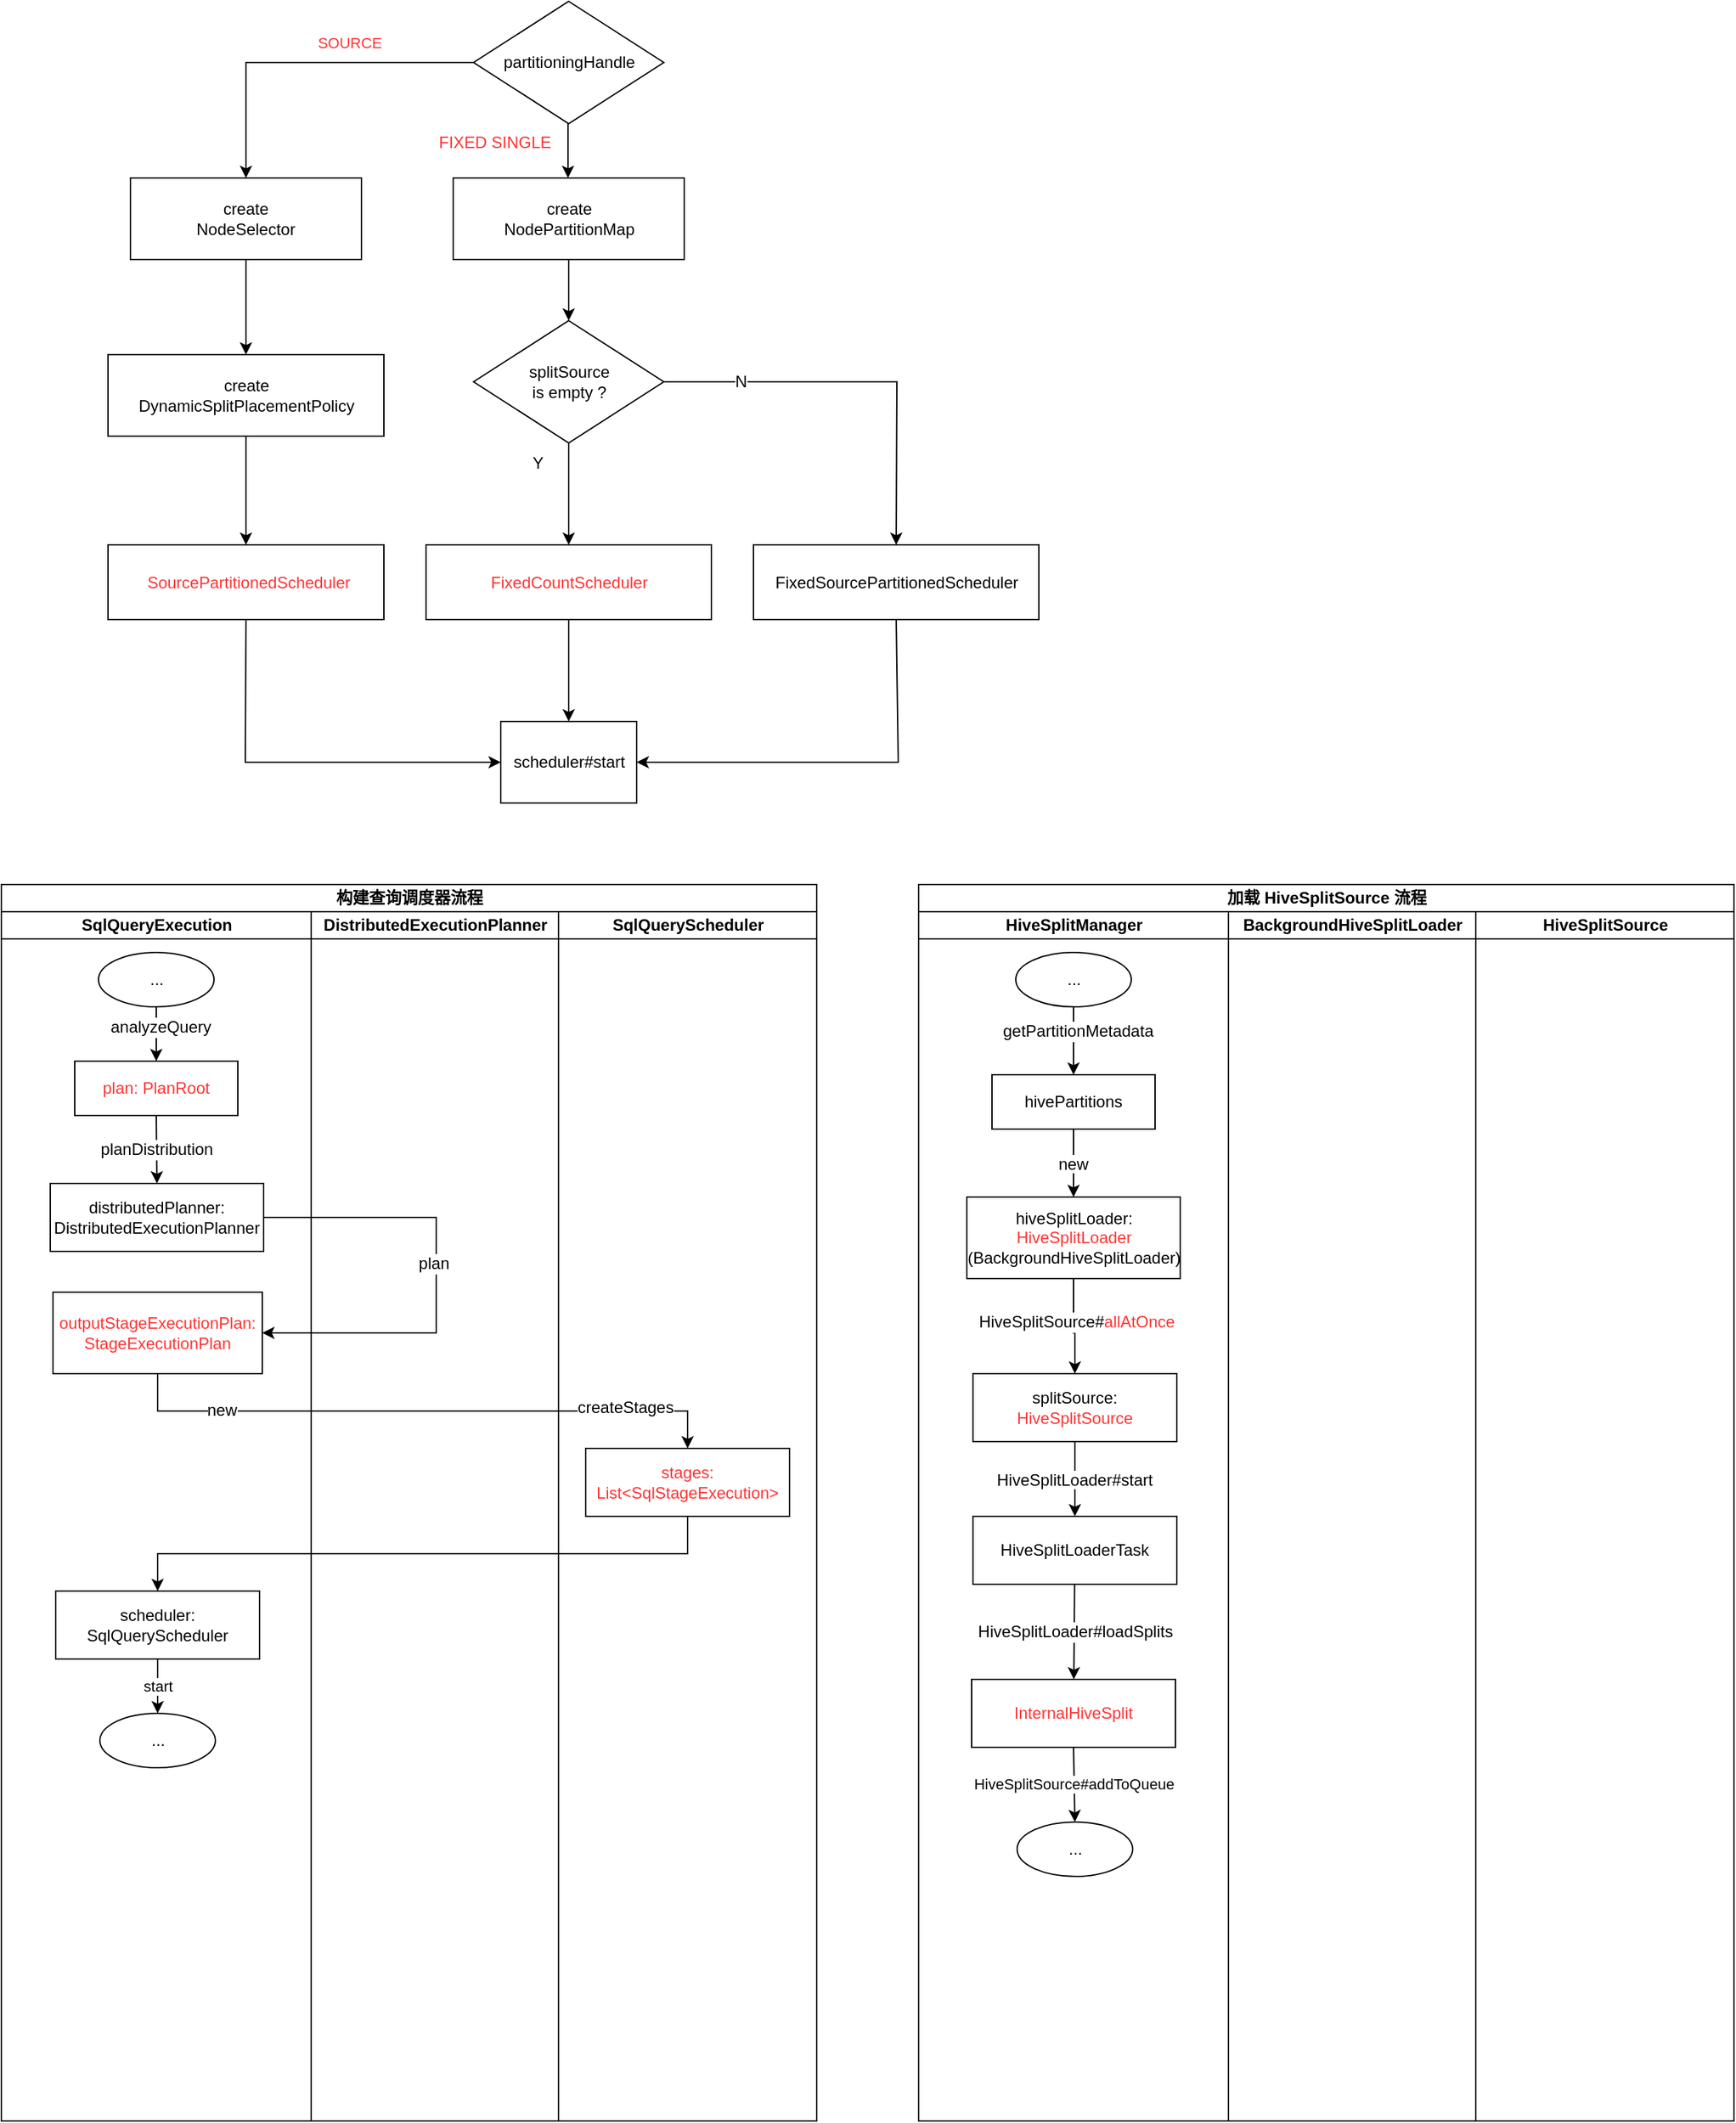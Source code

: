 <mxfile version="12.1.0" type="github" pages="1"><diagram id="IUXzHtW_R0PJzRLwc07r" name="Page-1"><mxGraphModel dx="1426" dy="805" grid="1" gridSize="10" guides="1" tooltips="1" connect="1" arrows="1" fold="1" page="1" pageScale="1" pageWidth="2339" pageHeight="3300" math="0" shadow="0"><root><mxCell id="0"/><mxCell id="1" parent="0"/><mxCell id="SPzI8nF-dsDxfP2UtwFZ-1" value="partitioningHandle" style="rhombus;whiteSpace=wrap;html=1;" vertex="1" parent="1"><mxGeometry x="357.5" y="200" width="140" height="90" as="geometry"/></mxCell><mxCell id="SPzI8nF-dsDxfP2UtwFZ-11" value="scheduler#start" style="whiteSpace=wrap;html=1;align=center;verticalAlign=middle;container=1;recursiveResize=0;treeFolding=1;treeMoving=1;" vertex="1" parent="1"><mxGeometry x="377.5" y="730" width="100" height="60" as="geometry"/></mxCell><mxCell id="SPzI8nF-dsDxfP2UtwFZ-12" value="" style="edgeStyle=elbowEdgeStyle;elbow=vertical;startArrow=none;endArrow=classic;rounded=0;exitX=0.5;exitY=1;exitDx=0;exitDy=0;entryX=0.5;entryY=0;entryDx=0;entryDy=0;endFill=1;" edge="1" target="SPzI8nF-dsDxfP2UtwFZ-30" parent="1" source="SPzI8nF-dsDxfP2UtwFZ-150"><mxGeometry relative="1" as="geometry"><mxPoint x="657.5" y="280" as="sourcePoint"/><mxPoint x="427.5" y="360" as="targetPoint"/></mxGeometry></mxCell><mxCell id="SPzI8nF-dsDxfP2UtwFZ-15" value="create&lt;br&gt;NodeSelector" style="whiteSpace=wrap;html=1;align=center;verticalAlign=middle;container=1;recursiveResize=0;treeFolding=1;treeMoving=1;" vertex="1" parent="1"><mxGeometry x="105" y="330" width="170" height="60" as="geometry"/></mxCell><mxCell id="SPzI8nF-dsDxfP2UtwFZ-16" value="SOURCE" style="edgeStyle=elbowEdgeStyle;elbow=vertical;startArrow=none;endArrow=classic;rounded=0;exitX=0;exitY=0.5;exitDx=0;exitDy=0;endFill=1;fontColor=#FF3333;" edge="1" target="SPzI8nF-dsDxfP2UtwFZ-15" parent="1" source="SPzI8nF-dsDxfP2UtwFZ-1"><mxGeometry x="-0.28" y="-15" relative="1" as="geometry"><mxPoint x="330" y="245" as="sourcePoint"/><Array as="points"><mxPoint x="190" y="245"/></Array><mxPoint as="offset"/></mxGeometry></mxCell><mxCell id="SPzI8nF-dsDxfP2UtwFZ-22" value="" style="edgeStyle=none;rounded=0;orthogonalLoop=1;jettySize=auto;html=1;" edge="1" parent="1" source="SPzI8nF-dsDxfP2UtwFZ-18" target="SPzI8nF-dsDxfP2UtwFZ-21"><mxGeometry relative="1" as="geometry"/></mxCell><mxCell id="SPzI8nF-dsDxfP2UtwFZ-18" value="create&lt;br&gt;DynamicSplitPlacementPolicy" style="whiteSpace=wrap;html=1;align=center;verticalAlign=middle;container=1;recursiveResize=0;treeFolding=1;treeMoving=1;" vertex="1" parent="1"><mxGeometry x="88.5" y="460" width="203" height="60" as="geometry"/></mxCell><mxCell id="SPzI8nF-dsDxfP2UtwFZ-21" value="&amp;nbsp;SourcePartitionedScheduler" style="whiteSpace=wrap;html=1;align=center;verticalAlign=middle;container=1;recursiveResize=0;treeFolding=1;treeMoving=1;fontColor=#FF3333;" vertex="1" parent="1"><mxGeometry x="88.5" y="600" width="203" height="55" as="geometry"/></mxCell><mxCell id="SPzI8nF-dsDxfP2UtwFZ-25" value="" style="edgeStyle=none;rounded=0;orthogonalLoop=1;jettySize=auto;html=1;exitX=0.5;exitY=1;exitDx=0;exitDy=0;entryX=0.5;entryY=0;entryDx=0;entryDy=0;" edge="1" parent="1" source="SPzI8nF-dsDxfP2UtwFZ-15" target="SPzI8nF-dsDxfP2UtwFZ-18"><mxGeometry relative="1" as="geometry"><mxPoint x="270" y="560" as="sourcePoint"/><mxPoint x="270" y="630" as="targetPoint"/></mxGeometry></mxCell><mxCell id="SPzI8nF-dsDxfP2UtwFZ-28" value="" style="edgeStyle=none;rounded=0;orthogonalLoop=1;jettySize=auto;html=1;exitX=0.5;exitY=1;exitDx=0;exitDy=0;entryX=0;entryY=0.5;entryDx=0;entryDy=0;" edge="1" parent="1" source="SPzI8nF-dsDxfP2UtwFZ-21" target="SPzI8nF-dsDxfP2UtwFZ-11"><mxGeometry relative="1" as="geometry"><mxPoint x="279.5" y="950" as="sourcePoint"/><mxPoint x="399.5" y="760" as="targetPoint"/><Array as="points"><mxPoint x="189.5" y="760"/></Array></mxGeometry></mxCell><mxCell id="SPzI8nF-dsDxfP2UtwFZ-30" value="splitSource&lt;br&gt;is empty ?" style="rhombus;whiteSpace=wrap;html=1;" vertex="1" parent="1"><mxGeometry x="357.5" y="435" width="140" height="90" as="geometry"/></mxCell><mxCell id="SPzI8nF-dsDxfP2UtwFZ-31" value="FixedCountScheduler" style="whiteSpace=wrap;html=1;align=center;verticalAlign=middle;container=1;recursiveResize=0;treeFolding=1;treeMoving=1;fontColor=#FF3333;" vertex="1" parent="1"><mxGeometry x="322.5" y="600" width="210" height="55" as="geometry"/></mxCell><mxCell id="SPzI8nF-dsDxfP2UtwFZ-33" value="Y" style="text;html=1;strokeColor=none;fillColor=none;align=center;verticalAlign=middle;whiteSpace=wrap;rounded=0;" vertex="1" parent="1"><mxGeometry x="385" y="530" width="40" height="20" as="geometry"/></mxCell><mxCell id="SPzI8nF-dsDxfP2UtwFZ-39" value="" style="edgeStyle=none;rounded=0;orthogonalLoop=1;jettySize=auto;html=1;exitX=1;exitY=0.5;exitDx=0;exitDy=0;entryX=0.5;entryY=0;entryDx=0;entryDy=0;" edge="1" parent="1" source="SPzI8nF-dsDxfP2UtwFZ-30" target="SPzI8nF-dsDxfP2UtwFZ-40"><mxGeometry relative="1" as="geometry"><mxPoint x="460" y="445" as="sourcePoint"/><mxPoint x="660" y="390" as="targetPoint"/><Array as="points"><mxPoint x="669" y="480"/></Array></mxGeometry></mxCell><mxCell id="SPzI8nF-dsDxfP2UtwFZ-41" value="N" style="text;html=1;resizable=0;points=[];align=center;verticalAlign=middle;labelBackgroundColor=#ffffff;" vertex="1" connectable="0" parent="SPzI8nF-dsDxfP2UtwFZ-39"><mxGeometry x="-0.614" relative="1" as="geometry"><mxPoint as="offset"/></mxGeometry></mxCell><mxCell id="SPzI8nF-dsDxfP2UtwFZ-40" value="&lt;span style=&quot;white-space: normal&quot;&gt;FixedSourcePartitionedScheduler&lt;/span&gt;" style="whiteSpace=wrap;html=1;align=center;verticalAlign=middle;container=1;recursiveResize=0;treeFolding=1;treeMoving=1;" vertex="1" parent="1"><mxGeometry x="563.5" y="600" width="210" height="55" as="geometry"/></mxCell><mxCell id="SPzI8nF-dsDxfP2UtwFZ-43" value="" style="edgeStyle=none;rounded=0;orthogonalLoop=1;jettySize=auto;html=1;exitX=0.5;exitY=1;exitDx=0;exitDy=0;entryX=0.5;entryY=0;entryDx=0;entryDy=0;" edge="1" parent="1" source="SPzI8nF-dsDxfP2UtwFZ-31" target="SPzI8nF-dsDxfP2UtwFZ-11"><mxGeometry relative="1" as="geometry"><mxPoint x="459.5" y="555" as="sourcePoint"/><mxPoint x="440" y="730" as="targetPoint"/></mxGeometry></mxCell><mxCell id="SPzI8nF-dsDxfP2UtwFZ-48" value="构建查询调度器流程" style="swimlane;html=1;childLayout=stackLayout;resizeParent=1;resizeParentMax=0;startSize=20;" vertex="1" parent="1"><mxGeometry x="10" y="850" width="600" height="910" as="geometry"/></mxCell><mxCell id="SPzI8nF-dsDxfP2UtwFZ-97" value="" style="edgeStyle=elbowEdgeStyle;elbow=vertical;startArrow=none;endArrow=classic;rounded=0;exitX=0.5;exitY=1;exitDx=0;exitDy=0;endFill=1;" edge="1" target="SPzI8nF-dsDxfP2UtwFZ-96" parent="SPzI8nF-dsDxfP2UtwFZ-48" source="SPzI8nF-dsDxfP2UtwFZ-89"><mxGeometry relative="1" as="geometry"><mxPoint x="502.5" y="560" as="sourcePoint"/></mxGeometry></mxCell><mxCell id="SPzI8nF-dsDxfP2UtwFZ-49" value="SqlQueryExecution" style="swimlane;html=1;startSize=20;" vertex="1" parent="SPzI8nF-dsDxfP2UtwFZ-48"><mxGeometry y="20" width="228" height="890" as="geometry"/></mxCell><UserObject label="plan: PlanRoot" treeRoot="1" id="SPzI8nF-dsDxfP2UtwFZ-58"><mxCell style="whiteSpace=wrap;html=1;align=center;treeFolding=1;treeMoving=1;container=1;recursiveResize=0;labelBackgroundColor=none;fontColor=#FF3333;" vertex="1" parent="SPzI8nF-dsDxfP2UtwFZ-49"><mxGeometry x="54" y="110" width="120" height="40" as="geometry"/></mxCell></UserObject><mxCell id="SPzI8nF-dsDxfP2UtwFZ-59" value="" style="endArrow=classic;html=1;entryX=0.5;entryY=0;entryDx=0;entryDy=0;" edge="1" parent="SPzI8nF-dsDxfP2UtwFZ-49" target="SPzI8nF-dsDxfP2UtwFZ-58"><mxGeometry width="50" height="50" relative="1" as="geometry"><mxPoint x="114" y="70" as="sourcePoint"/><mxPoint x="139" y="50" as="targetPoint"/></mxGeometry></mxCell><mxCell id="SPzI8nF-dsDxfP2UtwFZ-61" value="analyzeQuery" style="text;html=1;resizable=0;points=[];align=center;verticalAlign=middle;labelBackgroundColor=#ffffff;" vertex="1" connectable="0" parent="SPzI8nF-dsDxfP2UtwFZ-59"><mxGeometry x="-0.28" y="3" relative="1" as="geometry"><mxPoint as="offset"/></mxGeometry></mxCell><mxCell id="SPzI8nF-dsDxfP2UtwFZ-62" value="..." style="ellipse;whiteSpace=wrap;html=1;" vertex="1" parent="SPzI8nF-dsDxfP2UtwFZ-49"><mxGeometry x="71.5" y="30" width="85" height="40" as="geometry"/></mxCell><UserObject label="distributedPlanner:&lt;br&gt;DistributedExecutionPlanner" treeRoot="1" id="SPzI8nF-dsDxfP2UtwFZ-73"><mxCell style="whiteSpace=wrap;html=1;align=center;treeFolding=1;treeMoving=1;container=1;recursiveResize=0;" vertex="1" parent="SPzI8nF-dsDxfP2UtwFZ-49"><mxGeometry x="36" y="200" width="157" height="50" as="geometry"/></mxCell></UserObject><mxCell id="SPzI8nF-dsDxfP2UtwFZ-76" value="" style="endArrow=classic;html=1;exitX=0.5;exitY=1;exitDx=0;exitDy=0;entryX=0.5;entryY=0;entryDx=0;entryDy=0;" edge="1" parent="SPzI8nF-dsDxfP2UtwFZ-49" source="SPzI8nF-dsDxfP2UtwFZ-58" target="SPzI8nF-dsDxfP2UtwFZ-73"><mxGeometry width="50" height="50" relative="1" as="geometry"><mxPoint x="113" y="205" as="sourcePoint"/><mxPoint x="113" y="250" as="targetPoint"/></mxGeometry></mxCell><mxCell id="SPzI8nF-dsDxfP2UtwFZ-77" value="planDistribution" style="text;html=1;resizable=0;points=[];align=center;verticalAlign=middle;labelBackgroundColor=#ffffff;" vertex="1" connectable="0" parent="SPzI8nF-dsDxfP2UtwFZ-76"><mxGeometry x="-0.28" y="3" relative="1" as="geometry"><mxPoint x="-3" y="7" as="offset"/></mxGeometry></mxCell><mxCell id="SPzI8nF-dsDxfP2UtwFZ-65" value="outputStageExecutionPlan:&lt;br&gt;StageExecutionPlan" style="whiteSpace=wrap;html=1;align=center;verticalAlign=middle;container=1;recursiveResize=0;treeFolding=1;treeMoving=1;fontColor=#FF3333;" vertex="1" parent="SPzI8nF-dsDxfP2UtwFZ-49"><mxGeometry x="38" y="280" width="154" height="60" as="geometry"/></mxCell><mxCell id="SPzI8nF-dsDxfP2UtwFZ-66" value="" style="edgeStyle=elbowEdgeStyle;elbow=vertical;startArrow=none;endArrow=classic;rounded=0;endFill=1;exitX=1;exitY=0.5;exitDx=0;exitDy=0;entryX=1;entryY=0.5;entryDx=0;entryDy=0;" edge="1" target="SPzI8nF-dsDxfP2UtwFZ-65" parent="SPzI8nF-dsDxfP2UtwFZ-49" source="SPzI8nF-dsDxfP2UtwFZ-73"><mxGeometry relative="1" as="geometry"><mxPoint x="120" y="360" as="sourcePoint"/><mxPoint x="310" y="440" as="targetPoint"/><Array as="points"><mxPoint x="320" y="350"/><mxPoint x="170" y="270"/><mxPoint x="330" y="300"/><mxPoint x="130" y="280"/><mxPoint x="250" y="290"/><mxPoint x="300" y="270"/><mxPoint x="350" y="310"/><mxPoint x="140" y="310"/><mxPoint x="210" y="400"/></Array></mxGeometry></mxCell><mxCell id="SPzI8nF-dsDxfP2UtwFZ-91" value="&lt;span style=&quot;font-family: &amp;#34;helvetica&amp;#34; , &amp;#34;arial&amp;#34; , sans-serif ; font-size: 0px ; background-color: rgb(248 , 249 , 250)&quot;&gt;%3CmxGraphModel%3E%3Croot%3E%3CmxCell%20id%3D%220%22%2F%3E%3CmxCell%20id%3D%221%22%20parent%3D%220%22%2F%3E%3CmxCell%20id%3D%222%22%20value%3D%22plan%22%20style%3D%22text%3Bhtml%3D1%3Bresizable%3D0%3Bpoints%3D%5B%5D%3Balign%3Dcenter%3BverticalAlign%3Dmiddle%3BlabelBackgroundColor%3D%23ffffff%3B%22%20vertex%3D%221%22%20connectable%3D%220%22%20parent%3D%221%22%3E%3CmxGeometry%20x%3D%22277%22%20y%3D%221158%22%20as%3D%22geometry%22%3E%3CmxPoint%20as%3D%22offset%22%2F%3E%3C%2FmxGeometry%3E%3C%2FmxCell%3E%3C%2Froot%3E%3C%2FmxGraphModel%3E&lt;/span&gt;" style="text;html=1;resizable=0;points=[];align=center;verticalAlign=middle;labelBackgroundColor=#ffffff;" vertex="1" connectable="0" parent="SPzI8nF-dsDxfP2UtwFZ-66"><mxGeometry x="0.422" relative="1" as="geometry"><mxPoint as="offset"/></mxGeometry></mxCell><mxCell id="SPzI8nF-dsDxfP2UtwFZ-93" value="&lt;span style=&quot;font-family: &amp;#34;helvetica&amp;#34; , &amp;#34;arial&amp;#34; , sans-serif ; font-size: 0px ; background-color: rgb(248 , 249 , 250)&quot;&gt;%3CmxGraphModel%3E%3Croot%3E%3CmxCell%20id%3D%220%22%2F%3E%3CmxCell%20id%3D%221%22%20parent%3D%220%22%2F%3E%3CmxCell%20id%3D%222%22%20value%3D%22plan%22%20style%3D%22text%3Bhtml%3D1%3Bresizable%3D0%3Bpoints%3D%5B%5D%3Balign%3Dcenter%3BverticalAlign%3Dmiddle%3BlabelBackgroundColor%3D%23ffffff%3B%22%20vertex%3D%221%22%20connectable%3D%220%22%20parent%3D%221%22%3E%3CmxGeometry%20x%3D%22425%22%20y%3D%221250%22%20as%3D%22geometry%22%3E%3CmxPoint%20as%3D%22offset%22%2F%3E%3C%2FmxGeometry%3E%3C%2FmxCell%3E%3C%2Froot%3E%3C%2FmxGraphModel%3E&lt;/span&gt;&lt;span style=&quot;font-family: &amp;#34;helvetica&amp;#34; , &amp;#34;arial&amp;#34; , sans-serif ; font-size: 0px ; background-color: rgb(248 , 249 , 250)&quot;&gt;%3CmxGraphModel%3E%3Croot%3E%3CmxCell%20id%3D%220%22%2F%3E%3CmxCell%20id%3D%221%22%20parent%3D%220%22%2F%3E%3CmxCell%20id%3D%222%22%20value%3D%22plan%22%20style%3D%22text%3Bhtml%3D1%3Bresizable%3D0%3Bpoints%3D%5B%5D%3Balign%3Dcenter%3BverticalAlign%3Dmiddle%3BlabelBackgroundColor%3D%23ffffff%3B%22%20vertex%3D%221%22%20connectable%3D%220%22%20parent%3D%221%22%3E%3CmxGeometry%20x%3D%22425%22%20y%3D%221250%22%20as%3D%22geometry%22%3E%3CmxPoint%20as%3D%22offset%22%2F%3E%3C%2FmxGeometry%3E%3C%2FmxCell%3E%3C%2Froot%3E%3C%2FmxGraphModel%3Eplan&lt;br&gt;&lt;br&gt;&lt;/span&gt;" style="text;html=1;resizable=0;points=[];align=center;verticalAlign=middle;labelBackgroundColor=#ffffff;" vertex="1" connectable="0" parent="SPzI8nF-dsDxfP2UtwFZ-66"><mxGeometry x="-0.042" relative="1" as="geometry"><mxPoint as="offset"/></mxGeometry></mxCell><mxCell id="SPzI8nF-dsDxfP2UtwFZ-94" value="plan" style="text;html=1;resizable=0;points=[];align=center;verticalAlign=middle;labelBackgroundColor=#ffffff;" vertex="1" connectable="0" parent="SPzI8nF-dsDxfP2UtwFZ-66"><mxGeometry x="-0.057" y="-2" relative="1" as="geometry"><mxPoint as="offset"/></mxGeometry></mxCell><mxCell id="SPzI8nF-dsDxfP2UtwFZ-96" value="scheduler:&lt;br&gt;SqlQueryScheduler" style="whiteSpace=wrap;html=1;align=center;verticalAlign=middle;container=1;recursiveResize=0;treeFolding=1;treeMoving=1;" vertex="1" parent="SPzI8nF-dsDxfP2UtwFZ-49"><mxGeometry x="40" y="500" width="150" height="50" as="geometry"/></mxCell><mxCell id="SPzI8nF-dsDxfP2UtwFZ-103" value="..." style="ellipse;whiteSpace=wrap;html=1;" vertex="1" parent="SPzI8nF-dsDxfP2UtwFZ-49"><mxGeometry x="72.5" y="590" width="85" height="40" as="geometry"/></mxCell><mxCell id="SPzI8nF-dsDxfP2UtwFZ-104" value="start" style="endArrow=classic;html=1;exitX=0.5;exitY=1;exitDx=0;exitDy=0;entryX=0.5;entryY=0;entryDx=0;entryDy=0;" edge="1" parent="SPzI8nF-dsDxfP2UtwFZ-49" source="SPzI8nF-dsDxfP2UtwFZ-96" target="SPzI8nF-dsDxfP2UtwFZ-103"><mxGeometry width="50" height="50" relative="1" as="geometry"><mxPoint x="113" y="540" as="sourcePoint"/><mxPoint x="113.5" y="590" as="targetPoint"/></mxGeometry></mxCell><mxCell id="SPzI8nF-dsDxfP2UtwFZ-50" value="DistributedExecutionPlanner" style="swimlane;html=1;startSize=20;" vertex="1" parent="SPzI8nF-dsDxfP2UtwFZ-48"><mxGeometry x="228" y="20" width="182" height="890" as="geometry"/></mxCell><mxCell id="SPzI8nF-dsDxfP2UtwFZ-51" value="SqlQueryScheduler" style="swimlane;html=1;startSize=20;" vertex="1" parent="SPzI8nF-dsDxfP2UtwFZ-48"><mxGeometry x="410" y="20" width="190" height="890" as="geometry"/></mxCell><mxCell id="SPzI8nF-dsDxfP2UtwFZ-89" value="stages:&lt;br&gt;List&amp;lt;SqlStageExecution&amp;gt;" style="whiteSpace=wrap;html=1;align=center;verticalAlign=middle;container=1;recursiveResize=0;treeFolding=1;treeMoving=1;fontColor=#FF3333;" vertex="1" parent="SPzI8nF-dsDxfP2UtwFZ-51"><mxGeometry x="20" y="395" width="150" height="50" as="geometry"/></mxCell><mxCell id="SPzI8nF-dsDxfP2UtwFZ-90" value="" style="edgeStyle=elbowEdgeStyle;elbow=vertical;startArrow=none;endArrow=classic;rounded=0;exitX=0.5;exitY=1;exitDx=0;exitDy=0;endFill=1;" edge="1" target="SPzI8nF-dsDxfP2UtwFZ-89" parent="SPzI8nF-dsDxfP2UtwFZ-48" source="SPzI8nF-dsDxfP2UtwFZ-65"><mxGeometry relative="1" as="geometry"><mxPoint x="115" y="465" as="sourcePoint"/></mxGeometry></mxCell><mxCell id="SPzI8nF-dsDxfP2UtwFZ-95" value="createStages" style="text;html=1;resizable=0;points=[];align=center;verticalAlign=middle;labelBackgroundColor=#ffffff;" vertex="1" connectable="0" parent="SPzI8nF-dsDxfP2UtwFZ-90"><mxGeometry x="0.669" y="3" relative="1" as="geometry"><mxPoint as="offset"/></mxGeometry></mxCell><mxCell id="SPzI8nF-dsDxfP2UtwFZ-100" value="new" style="text;html=1;resizable=0;points=[];align=center;verticalAlign=middle;labelBackgroundColor=#ffffff;" vertex="1" connectable="0" parent="SPzI8nF-dsDxfP2UtwFZ-90"><mxGeometry x="-0.665" y="1" relative="1" as="geometry"><mxPoint as="offset"/></mxGeometry></mxCell><mxCell id="SPzI8nF-dsDxfP2UtwFZ-109" value="加载 HiveSplitSource 流程" style="swimlane;html=1;childLayout=stackLayout;resizeParent=1;resizeParentMax=0;startSize=20;" vertex="1" parent="1"><mxGeometry x="685" y="850" width="600" height="910" as="geometry"/></mxCell><mxCell id="SPzI8nF-dsDxfP2UtwFZ-111" value="HiveSplitManager" style="swimlane;html=1;startSize=20;" vertex="1" parent="SPzI8nF-dsDxfP2UtwFZ-109"><mxGeometry y="20" width="228" height="890" as="geometry"/></mxCell><UserObject label="hivePartitions" treeRoot="1" id="SPzI8nF-dsDxfP2UtwFZ-112"><mxCell style="whiteSpace=wrap;html=1;align=center;treeFolding=1;treeMoving=1;container=1;recursiveResize=0;labelBackgroundColor=none;fontColor=#000000;" vertex="1" parent="SPzI8nF-dsDxfP2UtwFZ-111"><mxGeometry x="54" y="120" width="120" height="40" as="geometry"/></mxCell></UserObject><mxCell id="SPzI8nF-dsDxfP2UtwFZ-113" value="" style="endArrow=classic;html=1;entryX=0.5;entryY=0;entryDx=0;entryDy=0;" edge="1" parent="SPzI8nF-dsDxfP2UtwFZ-111" target="SPzI8nF-dsDxfP2UtwFZ-112"><mxGeometry width="50" height="50" relative="1" as="geometry"><mxPoint x="114" y="70" as="sourcePoint"/><mxPoint x="139" y="50" as="targetPoint"/></mxGeometry></mxCell><mxCell id="SPzI8nF-dsDxfP2UtwFZ-114" value="getPartitionMetadata" style="text;html=1;resizable=0;points=[];align=center;verticalAlign=middle;labelBackgroundColor=#ffffff;" vertex="1" connectable="0" parent="SPzI8nF-dsDxfP2UtwFZ-113"><mxGeometry x="-0.28" y="3" relative="1" as="geometry"><mxPoint as="offset"/></mxGeometry></mxCell><mxCell id="SPzI8nF-dsDxfP2UtwFZ-115" value="..." style="ellipse;whiteSpace=wrap;html=1;" vertex="1" parent="SPzI8nF-dsDxfP2UtwFZ-111"><mxGeometry x="71.5" y="30" width="85" height="40" as="geometry"/></mxCell><UserObject label="hiveSplitLoader:&lt;br&gt;&lt;font color=&quot;#ff3333&quot;&gt;HiveSplitLoader&lt;/font&gt; &lt;br&gt;(BackgroundHiveSplitLoader&lt;span style=&quot;font-family: &amp;#34;helvetica&amp;#34; , &amp;#34;arial&amp;#34; , sans-serif ; font-size: 0px ; white-space: nowrap&quot;&gt;%3CmxGraphModel%3E%3Croot%3E%3CmxCell%20id%3D%220%22%2F%3E%3CmxCell%20id%3D%221%22%20parent%3D%220%22%2F%3E%3CmxCell%20id%3D%222%22%20value%3D%22%22%20style%3D%22edgeStyle%3DelbowEdgeStyle%3Belbow%3Dvertical%3BstartArrow%3Dnone%3BendArrow%3Dclassic%3Brounded%3D0%3BexitX%3D0.5%3BexitY%3D1%3BexitDx%3D0%3BexitDy%3D0%3BendFill%3D1%3B%22%20edge%3D%221%22%20parent%3D%221%22%3E%3CmxGeometry%20relative%3D%221%22%20as%3D%22geometry%22%3E%3CmxPoint%20x%3D%22800%22%20y%3D%221120%22%20as%3D%22sourcePoint%22%2F%3E%3CmxPoint%20x%3D%221185%22%20y%3D%221180%22%20as%3D%22targetPoint%22%2F%3E%3CArray%20as%3D%22points%22%3E%3CmxPoint%20x%3D%221000%22%20y%3D%221150%22%2F%3E%3C%2FArray%3E%3C%2FmxGeometry%3E%3C%2FmxCell%3E%3CmxCell%20id%3D%223%22%20value%3D%22allAtOnce%22%20style%3D%22text%3Bhtml%3D1%3Bresizable%3D0%3Bpoints%3D%5B%5D%3Balign%3Dcenter%3BverticalAlign%3Dmiddle%3BlabelBackgroundColor%3D%23ffffff%3BfontColor%3D%23000000%3B%22%20vertex%3D%221%22%20connectable%3D%220%22%20parent%3D%222%22%3E%3CmxGeometry%20x%3D%220.634%22%20y%3D%221%22%20relative%3D%221%22%20as%3D%22geometry%22%3E%3CmxPoint%20x%3D%227%22%20y%3D%22-19%22%20as%3D%22offset%22%2F%3E%3C%2FmxGeometry%3E%3C%2FmxCell%3E%3C%2Froot%3E%3C%2FmxGraphModel%&lt;/span&gt;)" treeRoot="1" id="SPzI8nF-dsDxfP2UtwFZ-116"><mxCell style="whiteSpace=wrap;html=1;align=center;treeFolding=1;treeMoving=1;container=1;recursiveResize=0;" vertex="1" parent="SPzI8nF-dsDxfP2UtwFZ-111"><mxGeometry x="35.5" y="210" width="157" height="60" as="geometry"/></mxCell></UserObject><mxCell id="SPzI8nF-dsDxfP2UtwFZ-142" value="HiveSplitLoader#loadSplits" style="edgeStyle=none;rounded=0;orthogonalLoop=1;jettySize=auto;html=1;endArrow=classic;endFill=1;fontSize=12;fontColor=#000000;" edge="1" parent="SPzI8nF-dsDxfP2UtwFZ-111" source="SPzI8nF-dsDxfP2UtwFZ-124" target="SPzI8nF-dsDxfP2UtwFZ-141"><mxGeometry relative="1" as="geometry"/></mxCell><mxCell id="SPzI8nF-dsDxfP2UtwFZ-124" value="HiveSplitLoaderTask" style="whiteSpace=wrap;html=1;align=center;verticalAlign=middle;container=1;recursiveResize=0;treeFolding=1;treeMoving=1;" vertex="1" parent="SPzI8nF-dsDxfP2UtwFZ-111"><mxGeometry x="40" y="445" width="150" height="50" as="geometry"/></mxCell><mxCell id="SPzI8nF-dsDxfP2UtwFZ-141" value="&lt;font color=&quot;#ff3333&quot;&gt;InternalHiveSplit&lt;/font&gt;" style="whiteSpace=wrap;html=1;align=center;verticalAlign=middle;container=1;recursiveResize=0;treeFolding=1;treeMoving=1;" vertex="1" parent="SPzI8nF-dsDxfP2UtwFZ-111"><mxGeometry x="39" y="565" width="150" height="50" as="geometry"/></mxCell><mxCell id="SPzI8nF-dsDxfP2UtwFZ-125" value="..." style="ellipse;whiteSpace=wrap;html=1;" vertex="1" parent="SPzI8nF-dsDxfP2UtwFZ-111"><mxGeometry x="72.5" y="670" width="85" height="40" as="geometry"/></mxCell><mxCell id="SPzI8nF-dsDxfP2UtwFZ-126" value="HiveSplitSource#addToQueue" style="endArrow=classic;html=1;entryX=0.5;entryY=0;entryDx=0;entryDy=0;exitX=0.5;exitY=1;exitDx=0;exitDy=0;" edge="1" parent="SPzI8nF-dsDxfP2UtwFZ-111" source="SPzI8nF-dsDxfP2UtwFZ-141" target="SPzI8nF-dsDxfP2UtwFZ-125"><mxGeometry width="50" height="50" relative="1" as="geometry"><mxPoint x="155" y="570" as="sourcePoint"/><mxPoint x="113.5" y="590" as="targetPoint"/></mxGeometry></mxCell><mxCell id="SPzI8nF-dsDxfP2UtwFZ-138" value="new" style="edgeStyle=elbowEdgeStyle;elbow=vertical;startArrow=none;endArrow=classic;rounded=0;exitX=0.5;exitY=1;exitDx=0;exitDy=0;endFill=1;entryX=0.5;entryY=0;entryDx=0;entryDy=0;fontSize=12;" edge="1" parent="SPzI8nF-dsDxfP2UtwFZ-111" source="SPzI8nF-dsDxfP2UtwFZ-112" target="SPzI8nF-dsDxfP2UtwFZ-116"><mxGeometry relative="1" as="geometry"><mxPoint x="125" y="260" as="sourcePoint"/><mxPoint x="510" y="320" as="targetPoint"/><Array as="points"><mxPoint x="125" y="190"/></Array></mxGeometry></mxCell><mxCell id="SPzI8nF-dsDxfP2UtwFZ-129" value="splitSource:&lt;br&gt;&lt;font color=&quot;#ff3333&quot;&gt;HiveSplitSource&lt;/font&gt;" style="whiteSpace=wrap;html=1;align=center;verticalAlign=middle;container=1;recursiveResize=0;treeFolding=1;treeMoving=1;fontColor=#000000;" vertex="1" parent="SPzI8nF-dsDxfP2UtwFZ-111"><mxGeometry x="40" y="340" width="150" height="50" as="geometry"/></mxCell><mxCell id="SPzI8nF-dsDxfP2UtwFZ-110" value="HiveSplitLoader#start" style="edgeStyle=elbowEdgeStyle;elbow=horizontal;startArrow=none;endArrow=classic;rounded=0;exitX=0.5;exitY=1;exitDx=0;exitDy=0;endFill=1;entryX=0.5;entryY=0;entryDx=0;entryDy=0;fontSize=12;" edge="1" parent="SPzI8nF-dsDxfP2UtwFZ-111" source="SPzI8nF-dsDxfP2UtwFZ-129" target="SPzI8nF-dsDxfP2UtwFZ-124"><mxGeometry relative="1" as="geometry"><mxPoint x="502.5" y="540" as="sourcePoint"/><mxPoint x="115" y="480" as="targetPoint"/><Array as="points"/></mxGeometry></mxCell><mxCell id="SPzI8nF-dsDxfP2UtwFZ-130" value="" style="edgeStyle=elbowEdgeStyle;elbow=vertical;startArrow=none;endArrow=classic;rounded=0;exitX=0.5;exitY=1;exitDx=0;exitDy=0;endFill=1;entryX=0.5;entryY=0;entryDx=0;entryDy=0;" edge="1" parent="SPzI8nF-dsDxfP2UtwFZ-111" source="SPzI8nF-dsDxfP2UtwFZ-116" target="SPzI8nF-dsDxfP2UtwFZ-129"><mxGeometry relative="1" as="geometry"><mxPoint x="115" y="360" as="sourcePoint"/><Array as="points"><mxPoint x="125" y="310"/><mxPoint x="465" y="310"/></Array></mxGeometry></mxCell><mxCell id="SPzI8nF-dsDxfP2UtwFZ-137" value="HiveSplitSource#&lt;font color=&quot;#ff3333&quot;&gt;allAtOnce&lt;/font&gt;" style="text;html=1;resizable=0;points=[];align=center;verticalAlign=middle;labelBackgroundColor=#ffffff;fontColor=#000000;" vertex="1" connectable="0" parent="SPzI8nF-dsDxfP2UtwFZ-130"><mxGeometry x="0.634" y="1" relative="1" as="geometry"><mxPoint y="-25" as="offset"/></mxGeometry></mxCell><mxCell id="SPzI8nF-dsDxfP2UtwFZ-140" style="edgeStyle=none;rounded=0;orthogonalLoop=1;jettySize=auto;html=1;entryX=0.5;entryY=0;entryDx=0;entryDy=0;endArrow=classic;endFill=1;fontSize=12;fontColor=#000000;" edge="1" parent="SPzI8nF-dsDxfP2UtwFZ-111" source="SPzI8nF-dsDxfP2UtwFZ-124" target="SPzI8nF-dsDxfP2UtwFZ-124"><mxGeometry relative="1" as="geometry"/></mxCell><mxCell id="SPzI8nF-dsDxfP2UtwFZ-127" value="BackgroundHiveSplitLoader" style="swimlane;html=1;startSize=20;" vertex="1" parent="SPzI8nF-dsDxfP2UtwFZ-109"><mxGeometry x="228" y="20" width="182" height="890" as="geometry"/></mxCell><mxCell id="SPzI8nF-dsDxfP2UtwFZ-128" value="HiveSplitSource" style="swimlane;html=1;startSize=20;" vertex="1" parent="SPzI8nF-dsDxfP2UtwFZ-109"><mxGeometry x="410" y="20" width="190" height="890" as="geometry"/></mxCell><mxCell id="SPzI8nF-dsDxfP2UtwFZ-144" value="" style="edgeStyle=none;rounded=0;orthogonalLoop=1;jettySize=auto;html=1;exitX=0.5;exitY=1;exitDx=0;exitDy=0;entryX=1;entryY=0.5;entryDx=0;entryDy=0;" edge="1" parent="1" source="SPzI8nF-dsDxfP2UtwFZ-40" target="SPzI8nF-dsDxfP2UtwFZ-11"><mxGeometry relative="1" as="geometry"><mxPoint x="199.5" y="685" as="sourcePoint"/><mxPoint x="500" y="760" as="targetPoint"/><Array as="points"><mxPoint x="670" y="760"/></Array></mxGeometry></mxCell><mxCell id="SPzI8nF-dsDxfP2UtwFZ-149" value="FIXED SINGLE" style="text;html=1;fontSize=12;fontColor=#FF3333;" vertex="1" parent="1"><mxGeometry x="330" y="290" width="110" height="30" as="geometry"/></mxCell><mxCell id="SPzI8nF-dsDxfP2UtwFZ-150" value="create&lt;br&gt;NodePartitionMap" style="whiteSpace=wrap;html=1;align=center;verticalAlign=middle;container=1;recursiveResize=0;treeFolding=1;treeMoving=1;" vertex="1" parent="1"><mxGeometry x="342.5" y="330" width="170" height="60" as="geometry"/></mxCell><mxCell id="SPzI8nF-dsDxfP2UtwFZ-152" value="" style="edgeStyle=none;rounded=0;orthogonalLoop=1;jettySize=auto;html=1;exitX=0.5;exitY=1;exitDx=0;exitDy=0;entryX=0.5;entryY=0;entryDx=0;entryDy=0;" edge="1" parent="1" source="SPzI8nF-dsDxfP2UtwFZ-30" target="SPzI8nF-dsDxfP2UtwFZ-31"><mxGeometry relative="1" as="geometry"><mxPoint x="437.5" y="685" as="sourcePoint"/><mxPoint x="437" y="740" as="targetPoint"/></mxGeometry></mxCell><mxCell id="SPzI8nF-dsDxfP2UtwFZ-153" value="" style="edgeStyle=none;rounded=0;orthogonalLoop=1;jettySize=auto;html=1;" edge="1" parent="1"><mxGeometry relative="1" as="geometry"><mxPoint x="427" y="290" as="sourcePoint"/><mxPoint x="427" y="330" as="targetPoint"/></mxGeometry></mxCell></root></mxGraphModel></diagram></mxfile>